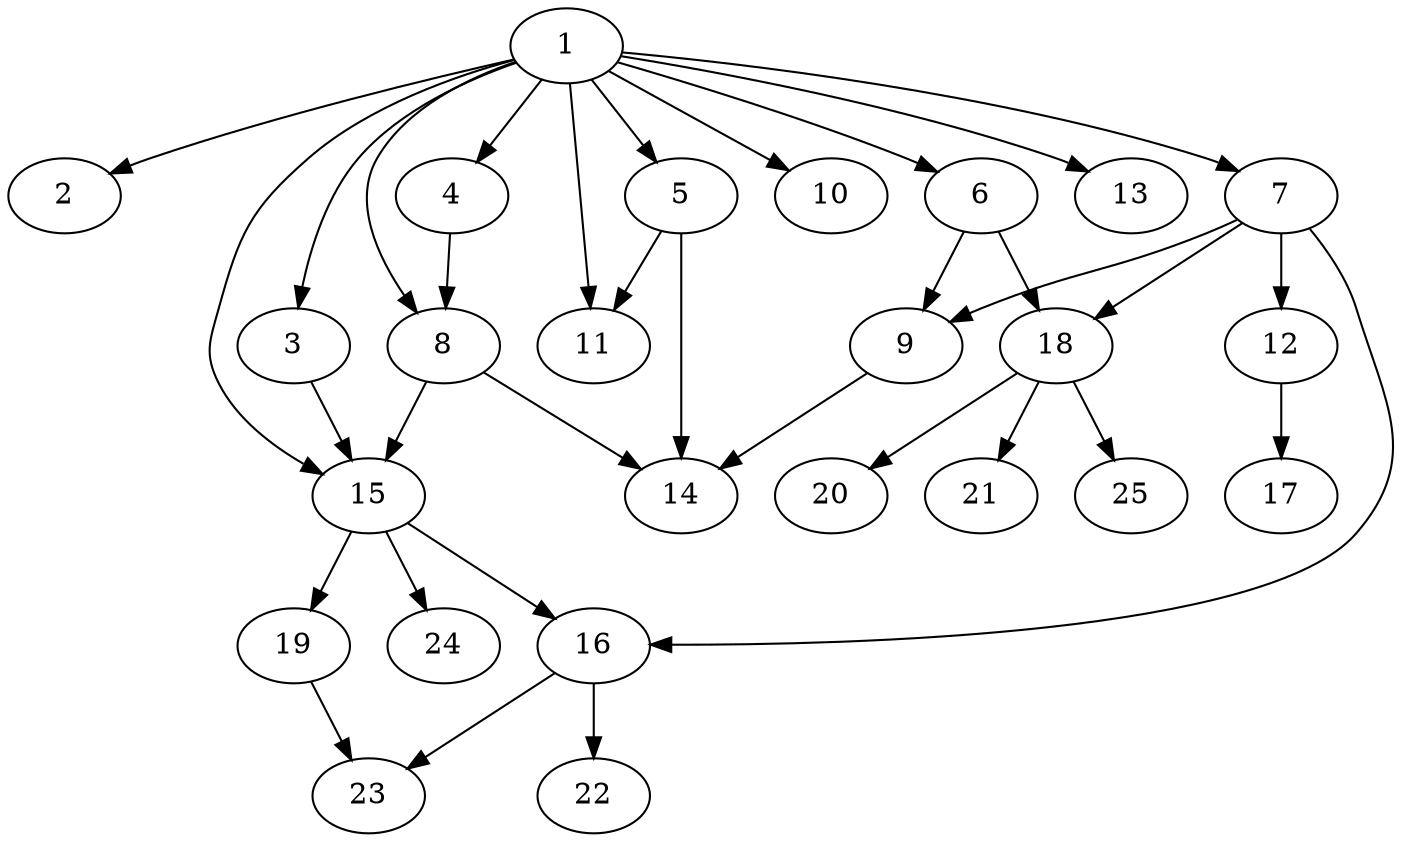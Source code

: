 // DAG automatically generated by daggen at Fri Aug  4 16:35:14 2017
// ./daggen --dot -n 25 --fat 0.5 --regular 0.2 --density 0.8 --jump 4 
digraph G {
  1 [size="549756", alpha="0.02"]
  1 -> 2 [size ="537"]
  1 -> 3 [size ="537"]
  1 -> 4 [size ="537"]
  1 -> 5 [size ="537"]
  1 -> 6 [size ="537"]
  1 -> 7 [size ="537"]
  1 -> 8 [size ="537"]
  1 -> 10 [size ="537"]
  1 -> 11 [size ="537"]
  1 -> 13 [size ="537"]
  1 -> 15 [size ="537"]
  2 [size="23278", alpha="0.10"]
  3 [size="2947", alpha="0.08"]
  3 -> 15 [size ="302"]
  4 [size="28991", alpha="0.06"]
  4 -> 8 [size ="75"]
  5 [size="134218", alpha="0.15"]
  5 -> 11 [size ="210"]
  5 -> 14 [size ="210"]
  6 [size="1309635", alpha="0.13"]
  6 -> 9 [size ="839"]
  6 -> 18 [size ="839"]
  7 [size="368293", alpha="0.19"]
  7 -> 9 [size ="411"]
  7 -> 12 [size ="411"]
  7 -> 16 [size ="411"]
  7 -> 18 [size ="411"]
  8 [size="368293", alpha="0.18"]
  8 -> 14 [size ="411"]
  8 -> 15 [size ="411"]
  9 [size="3821", alpha="0.03"]
  9 -> 14 [size ="75"]
  10 [size="29945", alpha="0.03"]
  11 [size="704655", alpha="0.13"]
  12 [size="486385", alpha="0.05"]
  12 -> 17 [size ="679"]
  13 [size="959", alpha="0.01"]
  14 [size="43423", alpha="0.17"]
  15 [size="1073742", alpha="0.14"]
  15 -> 16 [size ="839"]
  15 -> 19 [size ="839"]
  15 -> 24 [size ="839"]
  16 [size="363003", alpha="0.06"]
  16 -> 22 [size ="411"]
  16 -> 23 [size ="411"]
  17 [size="1073742", alpha="0.13"]
  18 [size="169402", alpha="0.11"]
  18 -> 20 [size ="134"]
  18 -> 21 [size ="134"]
  18 -> 25 [size ="134"]
  19 [size="75787", alpha="0.13"]
  19 -> 23 [size ="210"]
  20 [size="58541", alpha="0.14"]
  21 [size="782758", alpha="0.18"]
  22 [size="11202", alpha="0.18"]
  23 [size="3469", alpha="0.10"]
  24 [size="105023", alpha="0.05"]
  25 [size="35309", alpha="0.02"]
}
